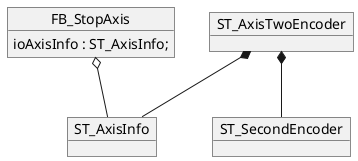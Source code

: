  @startuml
object FB_StopAxis
FB_StopAxis : ioAxisInfo : ST_AxisInfo;
object ST_AxisInfo
object ST_AxisTwoEncoder
object ST_SecondEncoder

FB_StopAxis o-- ST_AxisInfo

ST_AxisTwoEncoder *-- ST_AxisInfo
ST_AxisTwoEncoder *-- ST_SecondEncoder

@enduml